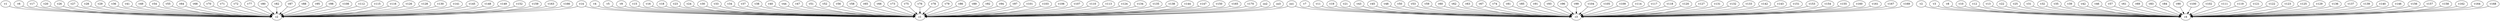 strict digraph  {
c1;
c2;
c3;
c4;
v1;
v2;
v3;
v4;
v5;
v6;
v7;
v8;
v9;
v10;
v11;
v12;
v13;
v14;
v15;
v16;
v17;
v18;
v19;
v20;
v21;
v22;
v23;
v24;
v25;
v26;
v27;
v28;
v29;
v30;
v31;
v32;
v33;
v34;
v35;
v36;
v37;
v38;
v39;
v40;
v41;
v42;
v43;
v44;
v45;
v46;
v47;
v48;
v49;
v50;
v51;
v52;
v53;
v54;
v55;
v56;
v57;
v58;
v59;
v60;
v61;
v62;
v63;
v64;
v65;
v66;
v67;
v68;
v69;
v70;
v71;
v72;
v73;
v74;
v75;
v76;
v77;
v78;
v79;
v80;
v81;
v82;
v83;
v84;
v85;
v86;
v87;
v88;
v89;
v90;
v91;
v92;
v93;
v94;
v95;
v96;
v97;
v98;
v99;
v100;
v101;
v102;
v103;
v104;
v105;
v106;
v107;
v108;
v109;
v110;
v111;
v112;
v113;
v114;
v115;
v116;
v117;
v118;
v119;
v120;
v121;
v122;
v123;
v124;
v125;
v126;
v127;
v128;
v129;
v130;
v131;
v132;
v133;
v134;
v135;
v136;
v137;
v138;
v139;
v140;
v141;
v142;
v143;
v144;
v145;
v146;
v147;
v148;
v149;
v150;
v151;
v152;
v153;
v154;
v155;
v156;
v157;
v158;
v159;
v160;
v161;
v162;
v163;
v164;
v165;
v166;
v167;
v168;
v169;
v170;
co1;
co2;
co3;
v1 -> c2  [weight=1];
v2 -> c4  [weight=1];
v3 -> c4  [weight=1];
v4 -> c1  [weight=1];
v5 -> c1  [weight=1];
v6 -> c2  [weight=1];
v7 -> c3  [weight=1];
v8 -> c4  [weight=1];
v9 -> c1  [weight=1];
v10 -> c4  [weight=1];
v11 -> c3  [weight=1];
v12 -> c4  [weight=1];
v13 -> c4  [weight=1];
v14 -> c2  [weight=1];
v14 -> c1  [weight=1];
v15 -> c1  [weight=1];
v16 -> c1  [weight=1];
v17 -> c2  [weight=1];
v18 -> c1  [weight=1];
v19 -> c3  [weight=1];
v20 -> c2  [weight=1];
v21 -> c3  [weight=1];
v22 -> c4  [weight=1];
v23 -> c1  [weight=1];
v24 -> c1  [weight=1];
v25 -> c4  [weight=1];
v26 -> c2  [weight=1];
v27 -> c2  [weight=1];
v28 -> c2  [weight=1];
v29 -> c2  [weight=1];
v30 -> c1  [weight=1];
v31 -> c4  [weight=1];
v32 -> c4  [weight=1];
v33 -> c1  [weight=1];
v34 -> c1  [weight=1];
v35 -> c4  [weight=1];
v36 -> c2  [weight=1];
v37 -> c1  [weight=1];
v38 -> c1  [weight=1];
v39 -> c4  [weight=1];
v40 -> c1  [weight=1];
v41 -> c2  [weight=1];
v42 -> c4  [weight=1];
v43 -> c3  [weight=1];
v44 -> c1  [weight=1];
v45 -> c3  [weight=1];
v46 -> c4  [weight=1];
v47 -> c1  [weight=1];
v48 -> c3  [weight=1];
v49 -> c2  [weight=1];
v50 -> c3  [weight=1];
v51 -> c1  [weight=1];
v52 -> c1  [weight=1];
v53 -> c3  [weight=1];
v54 -> c2  [weight=1];
v55 -> c2  [weight=1];
v56 -> c1  [weight=1];
v57 -> c4  [weight=1];
v58 -> c1  [weight=1];
v59 -> c3  [weight=1];
v60 -> c3  [weight=1];
v61 -> c4  [weight=1];
v62 -> c3  [weight=1];
v63 -> c3  [weight=1];
v64 -> c2  [weight=1];
v65 -> c1  [weight=1];
v66 -> c1  [weight=1];
v67 -> c3  [weight=1];
v68 -> c2  [weight=1];
v69 -> c4  [weight=1];
v70 -> c2  [weight=1];
v71 -> c2  [weight=1];
v72 -> c2  [weight=1];
v73 -> c1  [weight=1];
v74 -> c3  [weight=1];
v75 -> c1  [weight=1];
v76 -> c1  [weight=1];
v77 -> c2  [weight=1];
v78 -> c1  [weight=1];
v79 -> c1  [weight=1];
v80 -> c2  [weight=1];
v81 -> c3  [weight=1];
v82 -> c2  [weight=1];
v83 -> c4  [weight=1];
v84 -> c4  [weight=1];
v85 -> c3  [weight=1];
v86 -> c1  [weight=1];
v87 -> c2  [weight=1];
v88 -> c2  [weight=1];
v89 -> c1  [weight=1];
v90 -> c4  [weight=1];
v91 -> c3  [weight=1];
v92 -> c1  [weight=1];
v93 -> c3  [weight=1];
v94 -> c1  [weight=1];
v95 -> c2  [weight=1];
v96 -> c3  [weight=1];
v97 -> c1  [weight=1];
v98 -> c2  [weight=1];
v99 -> c3  [weight=1];
v100 -> c4  [weight=1];
v101 -> c1  [weight=1];
v102 -> c4  [weight=1];
v103 -> c1  [weight=1];
v104 -> c3  [weight=1];
v105 -> c3  [weight=1];
v106 -> c1  [weight=1];
v107 -> c1  [weight=1];
v108 -> c2  [weight=1];
v109 -> c3  [weight=1];
v110 -> c1  [weight=1];
v111 -> c4  [weight=1];
v112 -> c2  [weight=1];
v113 -> c1  [weight=1];
v114 -> c3  [weight=1];
v115 -> c2  [weight=1];
v116 -> c2  [weight=1];
v117 -> c3  [weight=1];
v118 -> c3  [weight=1];
v119 -> c4  [weight=1];
v120 -> c3  [weight=1];
v121 -> c4  [weight=1];
v122 -> c4  [weight=1];
v123 -> c4  [weight=1];
v124 -> c1  [weight=1];
v125 -> c4  [weight=1];
v126 -> c2  [weight=1];
v127 -> c3  [weight=1];
v128 -> c2  [weight=1];
v129 -> c4  [weight=1];
v130 -> c2  [weight=1];
v131 -> c3  [weight=1];
v132 -> c3  [weight=1];
v133 -> c3  [weight=1];
v134 -> c1  [weight=1];
v135 -> c1  [weight=1];
v136 -> c4  [weight=1];
v137 -> c4  [weight=1];
v138 -> c1  [weight=1];
v139 -> c4  [weight=1];
v140 -> c4  [weight=1];
v141 -> c2  [weight=1];
v142 -> c3  [weight=1];
v143 -> c3  [weight=1];
v144 -> c1  [weight=1];
v145 -> c2  [weight=1];
v146 -> c4  [weight=1];
v147 -> c1  [weight=1];
v148 -> c2  [weight=1];
v149 -> c2  [weight=1];
v150 -> c1  [weight=1];
v151 -> c3  [weight=1];
v152 -> c2  [weight=1];
v153 -> c3  [weight=1];
v154 -> c3  [weight=1];
v155 -> c3  [weight=1];
v156 -> c4  [weight=1];
v157 -> c4  [weight=1];
v158 -> c4  [weight=1];
v159 -> c2  [weight=1];
v160 -> c3  [weight=1];
v161 -> c3  [weight=1];
v162 -> c4  [weight=1];
v163 -> c2  [weight=1];
v164 -> c4  [weight=1];
v165 -> c1  [weight=1];
v166 -> c2  [weight=1];
v167 -> c3  [weight=1];
v168 -> c4  [weight=1];
v169 -> c3  [weight=1];
v170 -> c1  [weight=1];
co1 -> c3  [weight=1];
co1 -> c1  [weight=1];
co2 -> c1  [weight=1];
co3 -> c1  [weight=1];
}
